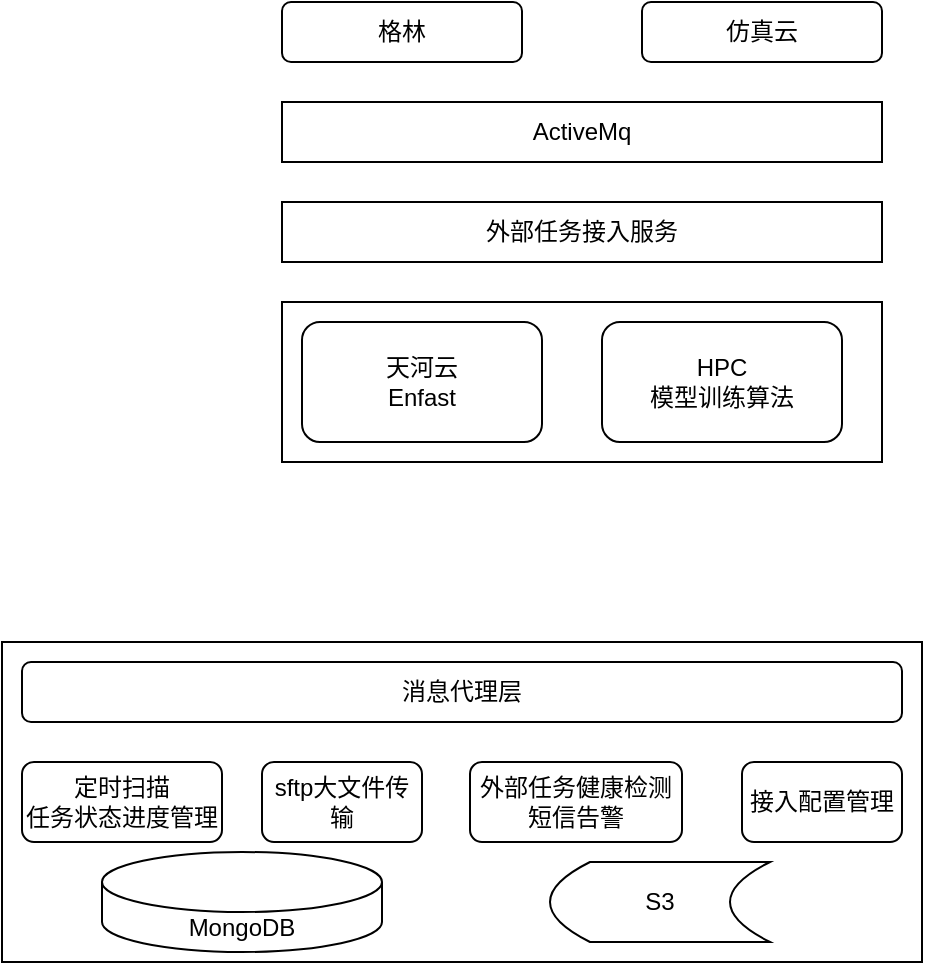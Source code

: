 <mxfile version="15.9.4" type="github">
  <diagram id="L_N83HYyD-l_K0WNBVSV" name="第 1 页">
    <mxGraphModel dx="782" dy="436" grid="1" gridSize="10" guides="1" tooltips="1" connect="1" arrows="1" fold="1" page="1" pageScale="1" pageWidth="827" pageHeight="1169" math="0" shadow="0">
      <root>
        <mxCell id="0" />
        <mxCell id="1" parent="0" />
        <mxCell id="ITESXwaG5BfeB1T2_7b--1" value="格林" style="rounded=1;whiteSpace=wrap;html=1;" vertex="1" parent="1">
          <mxGeometry x="280" y="50" width="120" height="30" as="geometry" />
        </mxCell>
        <mxCell id="ITESXwaG5BfeB1T2_7b--2" value="仿真云" style="rounded=1;whiteSpace=wrap;html=1;" vertex="1" parent="1">
          <mxGeometry x="460" y="50" width="120" height="30" as="geometry" />
        </mxCell>
        <mxCell id="ITESXwaG5BfeB1T2_7b--3" value="ActiveMq" style="rounded=0;whiteSpace=wrap;html=1;" vertex="1" parent="1">
          <mxGeometry x="280" y="100" width="300" height="30" as="geometry" />
        </mxCell>
        <mxCell id="ITESXwaG5BfeB1T2_7b--4" value="" style="rounded=0;whiteSpace=wrap;html=1;" vertex="1" parent="1">
          <mxGeometry x="280" y="200" width="300" height="80" as="geometry" />
        </mxCell>
        <mxCell id="ITESXwaG5BfeB1T2_7b--5" value="天河云&lt;br&gt;Enfast" style="rounded=1;whiteSpace=wrap;html=1;" vertex="1" parent="1">
          <mxGeometry x="290" y="210" width="120" height="60" as="geometry" />
        </mxCell>
        <mxCell id="ITESXwaG5BfeB1T2_7b--7" value="外部任务接入服务" style="rounded=0;whiteSpace=wrap;html=1;" vertex="1" parent="1">
          <mxGeometry x="280" y="150" width="300" height="30" as="geometry" />
        </mxCell>
        <mxCell id="ITESXwaG5BfeB1T2_7b--9" value="HPC&lt;br&gt;模型训练算法" style="rounded=1;whiteSpace=wrap;html=1;" vertex="1" parent="1">
          <mxGeometry x="440" y="210" width="120" height="60" as="geometry" />
        </mxCell>
        <mxCell id="ITESXwaG5BfeB1T2_7b--11" value="" style="rounded=0;whiteSpace=wrap;html=1;" vertex="1" parent="1">
          <mxGeometry x="140" y="370" width="460" height="160" as="geometry" />
        </mxCell>
        <mxCell id="ITESXwaG5BfeB1T2_7b--12" value="消息代理层" style="rounded=1;whiteSpace=wrap;html=1;" vertex="1" parent="1">
          <mxGeometry x="150" y="380" width="440" height="30" as="geometry" />
        </mxCell>
        <mxCell id="ITESXwaG5BfeB1T2_7b--13" value="定时扫描&lt;br&gt;任务状态进度管理" style="rounded=1;whiteSpace=wrap;html=1;" vertex="1" parent="1">
          <mxGeometry x="150" y="430" width="100" height="40" as="geometry" />
        </mxCell>
        <mxCell id="ITESXwaG5BfeB1T2_7b--14" value="sftp大文件传输" style="rounded=1;whiteSpace=wrap;html=1;" vertex="1" parent="1">
          <mxGeometry x="270" y="430" width="80" height="40" as="geometry" />
        </mxCell>
        <mxCell id="ITESXwaG5BfeB1T2_7b--15" value="外部任务健康检测&lt;br&gt;短信告警" style="rounded=1;whiteSpace=wrap;html=1;" vertex="1" parent="1">
          <mxGeometry x="374" y="430" width="106" height="40" as="geometry" />
        </mxCell>
        <mxCell id="ITESXwaG5BfeB1T2_7b--16" value="接入配置管理" style="rounded=1;whiteSpace=wrap;html=1;" vertex="1" parent="1">
          <mxGeometry x="510" y="430" width="80" height="40" as="geometry" />
        </mxCell>
        <mxCell id="ITESXwaG5BfeB1T2_7b--20" value="S3" style="shape=dataStorage;whiteSpace=wrap;html=1;fixedSize=1;" vertex="1" parent="1">
          <mxGeometry x="414" y="480" width="110" height="40" as="geometry" />
        </mxCell>
        <mxCell id="ITESXwaG5BfeB1T2_7b--21" value="MongoDB" style="shape=cylinder3;whiteSpace=wrap;html=1;boundedLbl=1;backgroundOutline=1;size=15;" vertex="1" parent="1">
          <mxGeometry x="190" y="475" width="140" height="50" as="geometry" />
        </mxCell>
      </root>
    </mxGraphModel>
  </diagram>
</mxfile>
